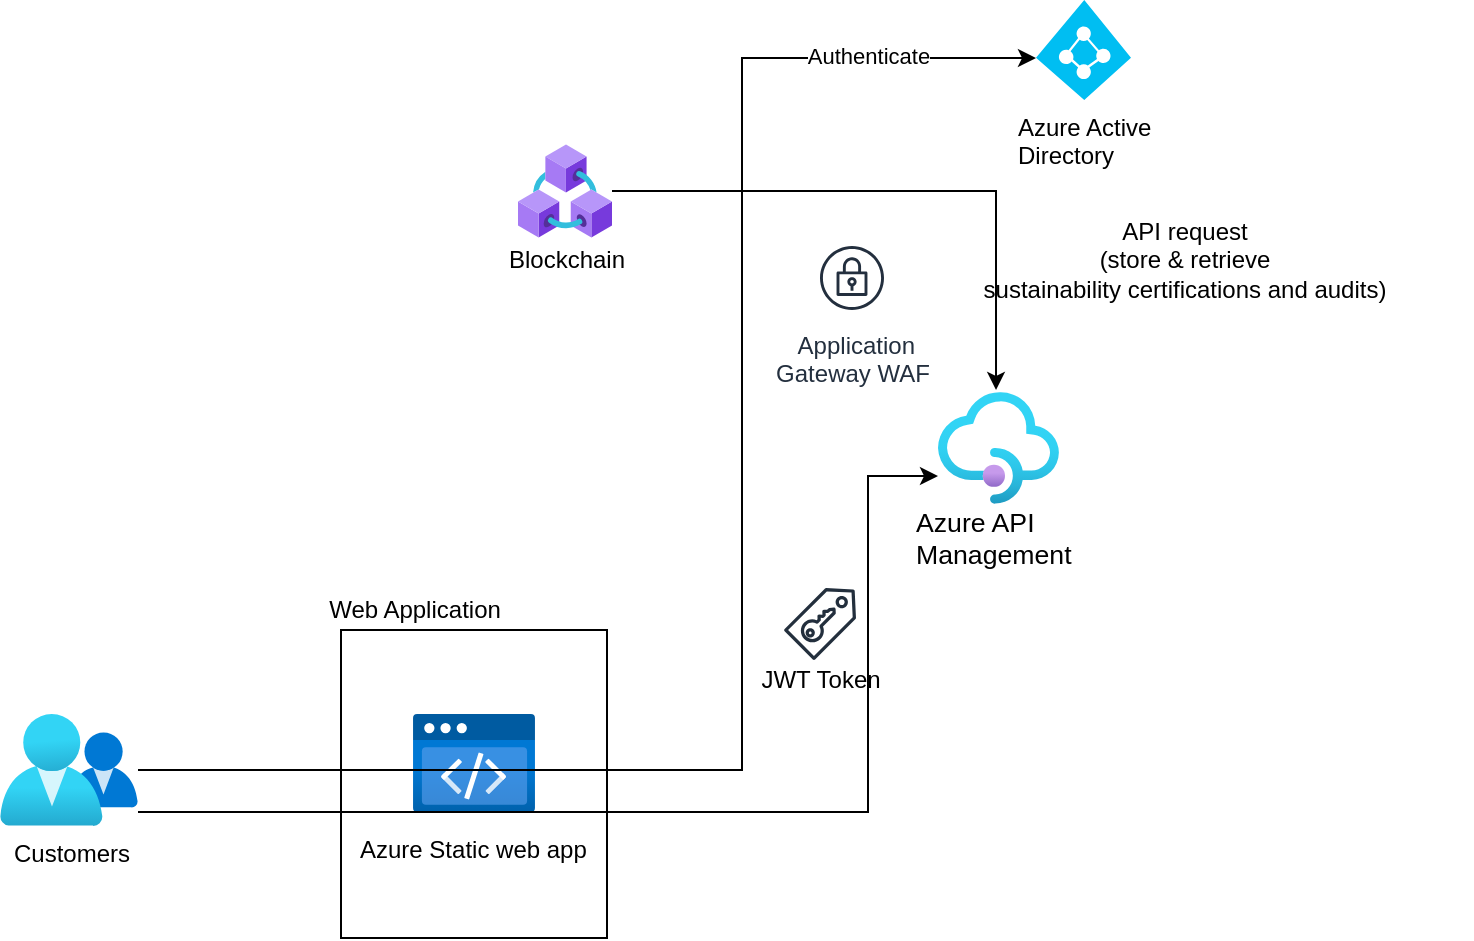 <mxfile version="23.1.2" type="github" pages="2">
  <diagram id="WI9T0HZ2pTsCkuznbFz-" name="Page-1">
    <mxGraphModel dx="3834" dy="1630" grid="1" gridSize="7" guides="1" tooltips="1" connect="1" arrows="1" fold="1" page="0" pageScale="1" pageWidth="1169" pageHeight="827" math="0" shadow="0">
      <root>
        <mxCell id="0" />
        <mxCell id="1" parent="0" />
        <mxCell id="Gd1Seg66l_I6FyNmOfYD-6" value="" style="whiteSpace=wrap;html=1;" vertex="1" parent="1">
          <mxGeometry x="-2062.5" y="-420" width="133" height="154" as="geometry" />
        </mxCell>
        <mxCell id="DCC14CGBP3vgh8ONQmnw-29" value="" style="image;aspect=fixed;html=1;points=[];align=center;fontSize=12;image=img/lib/azure2/management_governance/My_Customers.svg;" vertex="1" parent="1">
          <mxGeometry x="-2233" y="-378" width="69" height="56.0" as="geometry" />
        </mxCell>
        <mxCell id="Gd1Seg66l_I6FyNmOfYD-1" value="" style="image;aspect=fixed;html=1;points=[];align=center;fontSize=12;image=img/lib/azure2/preview/Static_Apps.svg;" vertex="1" parent="1">
          <mxGeometry x="-2026.85" y="-378" width="61.7" height="49" as="geometry" />
        </mxCell>
        <mxCell id="Gd1Seg66l_I6FyNmOfYD-3" value="Azure Static web app" style="text;whiteSpace=wrap;" vertex="1" parent="1">
          <mxGeometry x="-2055.5" y="-324" width="119" height="42" as="geometry" />
        </mxCell>
        <mxCell id="Gd1Seg66l_I6FyNmOfYD-5" value="Customers" style="text;whiteSpace=wrap;" vertex="1" parent="1">
          <mxGeometry x="-2228.5" y="-322" width="60" height="42" as="geometry" />
        </mxCell>
        <mxCell id="Gd1Seg66l_I6FyNmOfYD-7" value="Web Application" style="text;html=1;align=center;verticalAlign=middle;resizable=0;points=[];autosize=1;strokeColor=none;fillColor=none;" vertex="1" parent="1">
          <mxGeometry x="-2079" y="-448" width="105" height="35" as="geometry" />
        </mxCell>
        <mxCell id="Gd1Seg66l_I6FyNmOfYD-8" value="" style="verticalLabelPosition=bottom;html=1;verticalAlign=top;align=center;strokeColor=none;fillColor=#00BEF2;shape=mxgraph.azure.azure_active_directory;" vertex="1" parent="1">
          <mxGeometry x="-1715" y="-735" width="47.5" height="50" as="geometry" />
        </mxCell>
        <mxCell id="Gd1Seg66l_I6FyNmOfYD-9" value="Azure Active Directory" style="text;whiteSpace=wrap;" vertex="1" parent="1">
          <mxGeometry x="-1726.25" y="-685" width="70" height="42" as="geometry" />
        </mxCell>
        <mxCell id="Gd1Seg66l_I6FyNmOfYD-10" style="edgeStyle=orthogonalEdgeStyle;rounded=0;orthogonalLoop=1;jettySize=auto;html=1;entryX=0;entryY=0.58;entryDx=0;entryDy=0;entryPerimeter=0;" edge="1" parent="1" source="DCC14CGBP3vgh8ONQmnw-29" target="Gd1Seg66l_I6FyNmOfYD-8">
          <mxGeometry relative="1" as="geometry">
            <Array as="points">
              <mxPoint x="-1862" y="-350" />
              <mxPoint x="-1862" y="-706" />
            </Array>
          </mxGeometry>
        </mxCell>
        <mxCell id="Gd1Seg66l_I6FyNmOfYD-11" value="Authenticate" style="edgeLabel;html=1;align=center;verticalAlign=middle;resizable=0;points=[];rotation=0;" vertex="1" connectable="0" parent="Gd1Seg66l_I6FyNmOfYD-10">
          <mxGeometry x="0.199" y="-1" relative="1" as="geometry">
            <mxPoint x="62" y="-177" as="offset" />
          </mxGeometry>
        </mxCell>
        <mxCell id="Gd1Seg66l_I6FyNmOfYD-12" value="" style="image;aspect=fixed;html=1;points=[];align=center;fontSize=12;image=img/lib/azure2/blockchain/Azure_Blockchain_Service.svg;" vertex="1" parent="1">
          <mxGeometry x="-1974" y="-663" width="47" height="47" as="geometry" />
        </mxCell>
        <mxCell id="Gd1Seg66l_I6FyNmOfYD-13" value="Blockchain" style="text;html=1;align=center;verticalAlign=middle;resizable=0;points=[];autosize=1;strokeColor=none;fillColor=none;" vertex="1" parent="1">
          <mxGeometry x="-1989" y="-623" width="77" height="35" as="geometry" />
        </mxCell>
        <mxCell id="Gd1Seg66l_I6FyNmOfYD-14" value="" style="image;aspect=fixed;html=1;points=[];align=center;fontSize=12;image=img/lib/azure2/app_services/API_Management_Services.svg;" vertex="1" parent="1">
          <mxGeometry x="-1764" y="-539" width="60.44" height="56" as="geometry" />
        </mxCell>
        <mxCell id="Gd1Seg66l_I6FyNmOfYD-15" value="&lt;table border=&quot;0&quot; cellpadding=&quot;0&quot; cellspacing=&quot;0&quot; width=&quot;279&quot; style=&quot;caret-color: rgb(0, 0, 0); color: rgb(0, 0, 0); font-style: normal; font-variant-caps: normal; font-weight: 400; letter-spacing: normal; text-align: start; text-transform: none; word-spacing: 0px; -webkit-text-stroke-width: 0px; text-decoration: none; border-collapse: collapse; width: 209pt;&quot;&gt;&lt;colgroup&gt;&lt;col width=&quot;279&quot; style=&quot;width: 209pt;&quot;&gt;&lt;/colgroup&gt;&lt;tbody&gt;&lt;tr height=&quot;20&quot; style=&quot;height: 15pt;&quot;&gt;&lt;td height=&quot;20&quot; class=&quot;xl65&quot; width=&quot;279&quot; data-sheets-value=&quot;{&amp;quot;1&amp;quot;:2,&amp;quot;2&amp;quot;:&amp;quot;Azure API Management&amp;quot;}&quot; style=&quot;padding: 2px 1px; color: black; font-size: 10pt; font-weight: 400; font-style: normal; text-decoration: none; font-family: Arial, sans-serif; vertical-align: bottom; border: medium; height: 15pt; width: 209pt; overflow: hidden;&quot;&gt;Azure API &lt;br&gt;Management&lt;/td&gt;&lt;/tr&gt;&lt;/tbody&gt;&lt;/table&gt;" style="text;whiteSpace=wrap;html=1;" vertex="1" parent="1">
          <mxGeometry x="-1778" y="-490" width="105" height="49" as="geometry" />
        </mxCell>
        <mxCell id="Gd1Seg66l_I6FyNmOfYD-17" style="edgeStyle=orthogonalEdgeStyle;rounded=0;orthogonalLoop=1;jettySize=auto;html=1;" edge="1" parent="1" source="DCC14CGBP3vgh8ONQmnw-29">
          <mxGeometry relative="1" as="geometry">
            <mxPoint x="-1764" y="-497" as="targetPoint" />
            <Array as="points">
              <mxPoint x="-1799" y="-329" />
              <mxPoint x="-1799" y="-497" />
            </Array>
          </mxGeometry>
        </mxCell>
        <mxCell id="Gd1Seg66l_I6FyNmOfYD-18" value="" style="sketch=0;outlineConnect=0;fontColor=#232F3E;gradientColor=none;fillColor=#232F3D;strokeColor=none;dashed=0;verticalLabelPosition=bottom;verticalAlign=top;align=center;html=1;fontSize=12;fontStyle=0;aspect=fixed;pointerEvents=1;shape=mxgraph.aws4.saml_token;" vertex="1" parent="1">
          <mxGeometry x="-1841" y="-441" width="36" height="36" as="geometry" />
        </mxCell>
        <mxCell id="Gd1Seg66l_I6FyNmOfYD-19" value="JWT Token" style="text;html=1;align=center;verticalAlign=middle;resizable=0;points=[];autosize=1;strokeColor=none;fillColor=none;" vertex="1" parent="1">
          <mxGeometry x="-1861.5" y="-413" width="77" height="35" as="geometry" />
        </mxCell>
        <mxCell id="Gd1Seg66l_I6FyNmOfYD-21" value="&amp;nbsp;Application &lt;br&gt;Gateway WAF" style="sketch=0;outlineConnect=0;fontColor=#232F3E;gradientColor=none;strokeColor=#232F3E;fillColor=#ffffff;dashed=0;verticalLabelPosition=bottom;verticalAlign=top;align=center;html=1;fontSize=12;fontStyle=0;aspect=fixed;shape=mxgraph.aws4.resourceIcon;resIcon=mxgraph.aws4.vpn_gateway;" vertex="1" parent="1">
          <mxGeometry x="-1827" y="-616" width="40" height="40" as="geometry" />
        </mxCell>
        <mxCell id="Gd1Seg66l_I6FyNmOfYD-24" style="edgeStyle=orthogonalEdgeStyle;rounded=0;orthogonalLoop=1;jettySize=auto;html=1;entryX=0.48;entryY=-0.018;entryDx=0;entryDy=0;entryPerimeter=0;" edge="1" parent="1" source="Gd1Seg66l_I6FyNmOfYD-12" target="Gd1Seg66l_I6FyNmOfYD-14">
          <mxGeometry relative="1" as="geometry" />
        </mxCell>
        <mxCell id="Gd1Seg66l_I6FyNmOfYD-25" value="&lt;div&gt;API request&lt;/div&gt;&lt;div&gt;(store &amp;amp; retrieve&lt;/div&gt;&lt;div&gt;sustainability certifications and audits)&lt;/div&gt;" style="text;html=1;align=center;verticalAlign=middle;resizable=0;points=[];autosize=1;strokeColor=none;fillColor=none;" vertex="1" parent="1">
          <mxGeometry x="-1750" y="-637" width="217" height="63" as="geometry" />
        </mxCell>
      </root>
    </mxGraphModel>
  </diagram>
  <diagram id="PuVJxziNehVG0oeEWFLE" name="Page-2">
    <mxGraphModel dx="3834" dy="830" grid="1" gridSize="7" guides="1" tooltips="1" connect="1" arrows="1" fold="1" page="0" pageScale="1" pageWidth="827" pageHeight="1169" math="0" shadow="0">
      <root>
        <mxCell id="0" />
        <mxCell id="1" parent="0" />
        <mxCell id="jaqntkURO7lzApDd5oCG-1" value="" style="image;aspect=fixed;html=1;points=[];align=center;fontSize=12;image=img/lib/azure2/management_governance/My_Customers.svg;" vertex="1" parent="1">
          <mxGeometry x="-2163" y="126" width="69" height="56.0" as="geometry" />
        </mxCell>
      </root>
    </mxGraphModel>
  </diagram>
</mxfile>

